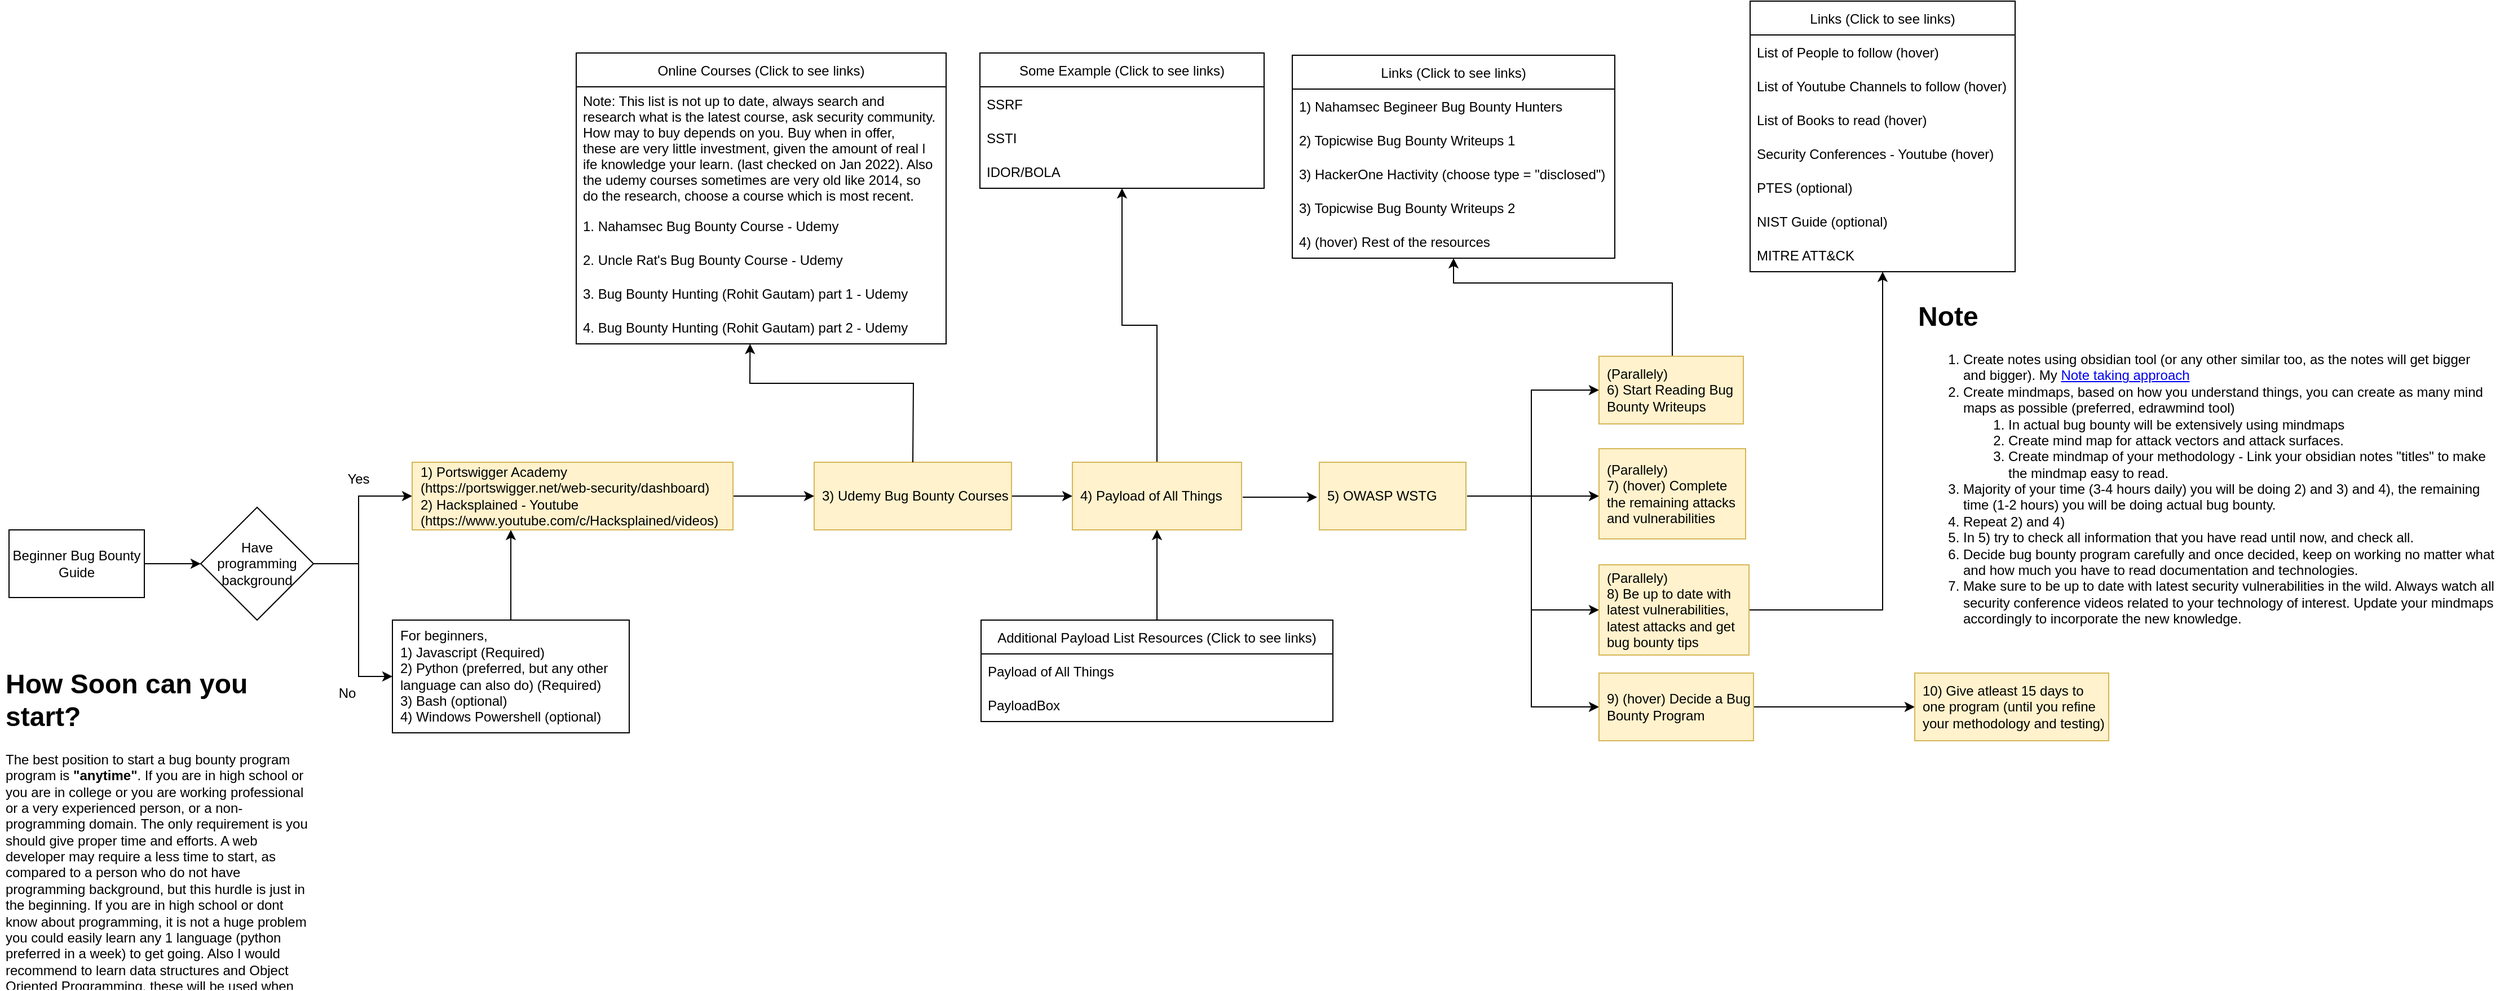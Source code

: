 <mxfile version="16.4.0" type="device" pages="2"><diagram id="ZikHR3m95qK9YOb5Ooth" name="Beginner Bug Bounty Guide"><mxGraphModel dx="2698" dy="1238" grid="0" gridSize="10" guides="1" tooltips="1" connect="1" arrows="1" fold="1" page="0" pageScale="1" pageWidth="850" pageHeight="1100" math="0" shadow="0"><root><mxCell id="0"/><mxCell id="1" parent="0"/><mxCell id="Xof230OjBOCpJgYOQFSc-5" value="" style="edgeStyle=orthogonalEdgeStyle;rounded=0;orthogonalLoop=1;jettySize=auto;html=1;" parent="1" source="Xof230OjBOCpJgYOQFSc-1" target="Xof230OjBOCpJgYOQFSc-4" edge="1"><mxGeometry relative="1" as="geometry"/></mxCell><mxCell id="Xof230OjBOCpJgYOQFSc-1" value="Beginner Bug Bounty Guide" style="rounded=0;whiteSpace=wrap;html=1;" parent="1" vertex="1"><mxGeometry x="-263" y="474" width="120" height="60" as="geometry"/></mxCell><mxCell id="Xof230OjBOCpJgYOQFSc-11" value="" style="edgeStyle=orthogonalEdgeStyle;rounded=0;orthogonalLoop=1;jettySize=auto;html=1;" parent="1" source="Xof230OjBOCpJgYOQFSc-4" edge="1"><mxGeometry relative="1" as="geometry"><Array as="points"><mxPoint x="47" y="504"/><mxPoint x="47" y="444"/></Array><mxPoint x="94.5" y="444" as="targetPoint"/></mxGeometry></mxCell><mxCell id="Xof230OjBOCpJgYOQFSc-13" value="" style="edgeStyle=orthogonalEdgeStyle;rounded=0;orthogonalLoop=1;jettySize=auto;html=1;" parent="1" source="Xof230OjBOCpJgYOQFSc-4" target="Xof230OjBOCpJgYOQFSc-12" edge="1"><mxGeometry relative="1" as="geometry"><Array as="points"><mxPoint x="47" y="504"/><mxPoint x="47" y="604"/></Array></mxGeometry></mxCell><mxCell id="Xof230OjBOCpJgYOQFSc-4" value="Have programming background" style="rhombus;whiteSpace=wrap;html=1;rounded=0;" parent="1" vertex="1"><mxGeometry x="-93" y="454" width="100" height="100" as="geometry"/></mxCell><mxCell id="Xof230OjBOCpJgYOQFSc-21" value="" style="edgeStyle=orthogonalEdgeStyle;rounded=0;orthogonalLoop=1;jettySize=auto;html=1;" parent="1" target="Xof230OjBOCpJgYOQFSc-20" edge="1"><mxGeometry relative="1" as="geometry"><Array as="points"><mxPoint x="1087" y="350"/></Array><mxPoint x="1087" y="444" as="sourcePoint"/></mxGeometry></mxCell><mxCell id="Xof230OjBOCpJgYOQFSc-31" value="" style="edgeStyle=orthogonalEdgeStyle;rounded=0;orthogonalLoop=1;jettySize=auto;html=1;entryX=0;entryY=0.5;entryDx=0;entryDy=0;" parent="1" target="Xof230OjBOCpJgYOQFSc-30" edge="1"><mxGeometry relative="1" as="geometry"><Array as="points"><mxPoint x="1087" y="545"/></Array><mxPoint x="1087" y="444" as="sourcePoint"/></mxGeometry></mxCell><mxCell id="Xof230OjBOCpJgYOQFSc-41" value="" style="edgeStyle=orthogonalEdgeStyle;rounded=0;orthogonalLoop=1;jettySize=auto;html=1;" parent="1" target="Xof230OjBOCpJgYOQFSc-40" edge="1"><mxGeometry relative="1" as="geometry"><Array as="points"><mxPoint x="1087" y="631"/></Array><mxPoint x="1087" y="444" as="sourcePoint"/></mxGeometry></mxCell><mxCell id="Xof230OjBOCpJgYOQFSc-46" value="" style="edgeStyle=orthogonalEdgeStyle;rounded=0;orthogonalLoop=1;jettySize=auto;html=1;startArrow=none;" parent="1" target="Xof230OjBOCpJgYOQFSc-45" edge="1"><mxGeometry relative="1" as="geometry"><Array as="points"><mxPoint x="1052" y="444"/><mxPoint x="1052" y="444"/></Array><mxPoint x="1030" y="444" as="sourcePoint"/></mxGeometry></mxCell><mxCell id="Xof230OjBOCpJgYOQFSc-19" style="edgeStyle=orthogonalEdgeStyle;rounded=0;orthogonalLoop=1;jettySize=auto;html=1;entryX=0.5;entryY=1;entryDx=0;entryDy=0;" parent="1" source="Xof230OjBOCpJgYOQFSc-12" edge="1"><mxGeometry relative="1" as="geometry"><mxPoint x="182" y="474" as="targetPoint"/></mxGeometry></mxCell><mxCell id="Xof230OjBOCpJgYOQFSc-12" value="&lt;span&gt;For beginners,&lt;/span&gt;&lt;br&gt;&lt;span&gt;1) Javascript (Required)&lt;/span&gt;&lt;br&gt;&lt;span&gt;2) Python (preferred, but any other language can also do) (Required)&lt;/span&gt;&lt;br&gt;&lt;span&gt;3) Bash (optional)&lt;/span&gt;&lt;br&gt;&lt;span&gt;4) Windows Powershell (optional)&lt;/span&gt;" style="whiteSpace=wrap;html=1;rounded=0;align=left;spacingLeft=5;" parent="1" vertex="1"><mxGeometry x="77" y="554" width="210" height="100" as="geometry"/></mxCell><mxCell id="Xof230OjBOCpJgYOQFSc-14" value="Yes" style="text;html=1;strokeColor=none;fillColor=none;align=center;verticalAlign=middle;whiteSpace=wrap;rounded=0;" parent="1" vertex="1"><mxGeometry x="17" y="414" width="60" height="30" as="geometry"/></mxCell><mxCell id="Xof230OjBOCpJgYOQFSc-15" value="No" style="text;html=1;strokeColor=none;fillColor=none;align=center;verticalAlign=middle;whiteSpace=wrap;rounded=0;" parent="1" vertex="1"><mxGeometry x="7" y="604" width="60" height="30" as="geometry"/></mxCell><mxCell id="Xof230OjBOCpJgYOQFSc-33" style="edgeStyle=orthogonalEdgeStyle;rounded=0;orthogonalLoop=1;jettySize=auto;html=1;" parent="1" source="Xof230OjBOCpJgYOQFSc-20" target="Xof230OjBOCpJgYOQFSc-23" edge="1"><mxGeometry relative="1" as="geometry"><Array as="points"><mxPoint x="1212" y="255"/><mxPoint x="1018" y="255"/></Array></mxGeometry></mxCell><mxCell id="Xof230OjBOCpJgYOQFSc-20" value="(Parallely)&lt;br&gt;6) Start Reading Bug Bounty Writeups" style="whiteSpace=wrap;html=1;fillColor=#fff2cc;strokeColor=#d6b656;rounded=0;align=left;spacingLeft=5;" parent="1" vertex="1"><mxGeometry x="1147" y="320" width="128" height="60" as="geometry"/></mxCell><mxCell id="Xof230OjBOCpJgYOQFSc-23" value="Links (Click to see links)" style="swimlane;fontStyle=0;childLayout=stackLayout;horizontal=1;startSize=30;horizontalStack=0;resizeParent=1;resizeParentMax=0;resizeLast=0;collapsible=1;marginBottom=0;" parent="1" vertex="1"><mxGeometry x="875" y="53" width="286" height="180" as="geometry"/></mxCell><UserObject label="1) Nahamsec Begineer Bug Bounty Hunters  " link="https://github.com/nahamsec/Resources-for-Beginner-Bug-Bounty-Hunters/tree/master/assets" linkTarget="_blank" id="Xof230OjBOCpJgYOQFSc-24"><mxCell style="text;strokeColor=none;fillColor=none;align=left;verticalAlign=middle;spacingLeft=4;spacingRight=4;overflow=hidden;points=[[0,0.5],[1,0.5]];portConstraint=eastwest;rotatable=0;" parent="Xof230OjBOCpJgYOQFSc-23" vertex="1"><mxGeometry y="30" width="286" height="30" as="geometry"/></mxCell></UserObject><UserObject label="2) Topicwise Bug Bounty Writeups 1" link="https://github.com/devanshbatham/Awesome-Bugbounty-Writeups" linkTarget="_blank" id="Xof230OjBOCpJgYOQFSc-25"><mxCell style="text;strokeColor=none;fillColor=none;align=left;verticalAlign=middle;spacingLeft=4;spacingRight=4;overflow=hidden;points=[[0,0.5],[1,0.5]];portConstraint=eastwest;rotatable=0;" parent="Xof230OjBOCpJgYOQFSc-23" vertex="1"><mxGeometry y="60" width="286" height="30" as="geometry"/></mxCell></UserObject><UserObject label="3) HackerOne Hactivity (choose type = &quot;disclosed&quot;)" link="https://hackerone.com/hacktivity" linkTarget="_blank" id="U4LFZSz3BH9hp5_ZrS64-6"><mxCell style="text;strokeColor=none;fillColor=none;align=left;verticalAlign=middle;spacingLeft=4;spacingRight=4;overflow=hidden;points=[[0,0.5],[1,0.5]];portConstraint=eastwest;rotatable=0;" parent="Xof230OjBOCpJgYOQFSc-23" vertex="1"><mxGeometry y="90" width="286" height="30" as="geometry"/></mxCell></UserObject><UserObject label="3) Topicwise Bug Bounty Writeups 2" link="https://www.bugbountyhunting.com/" id="Xof230OjBOCpJgYOQFSc-26"><mxCell style="text;strokeColor=none;fillColor=none;align=left;verticalAlign=middle;spacingLeft=4;spacingRight=4;overflow=hidden;points=[[0,0.5],[1,0.5]];portConstraint=eastwest;rotatable=0;" parent="Xof230OjBOCpJgYOQFSc-23" vertex="1"><mxGeometry y="120" width="286" height="30" as="geometry"/></mxCell></UserObject><object label="4) (hover) Rest of the resources" one="https://infosecwriteups.com/" tow="https://www.youtube.com/c/BugBountyReportsExplained/videos" three="https://pequalsnp-team.github.io/" id="Xof230OjBOCpJgYOQFSc-39"><mxCell style="text;strokeColor=none;fillColor=none;align=left;verticalAlign=middle;spacingLeft=4;spacingRight=4;overflow=hidden;points=[[0,0.5],[1,0.5]];portConstraint=eastwest;rotatable=0;" parent="Xof230OjBOCpJgYOQFSc-23" vertex="1"><mxGeometry y="150" width="286" height="30" as="geometry"/></mxCell></object><mxCell id="Xof230OjBOCpJgYOQFSc-47" style="edgeStyle=orthogonalEdgeStyle;rounded=0;orthogonalLoop=1;jettySize=auto;html=1;" parent="1" source="Xof230OjBOCpJgYOQFSc-30" target="Xof230OjBOCpJgYOQFSc-34" edge="1"><mxGeometry relative="1" as="geometry"/></mxCell><mxCell id="Xof230OjBOCpJgYOQFSc-30" value="(Parallely)&lt;br&gt;8) Be up to date with latest vulnerabilities, latest attacks and get bug bounty tips" style="whiteSpace=wrap;html=1;align=left;fillColor=#fff2cc;strokeColor=#d6b656;rounded=0;spacingLeft=5;" parent="1" vertex="1"><mxGeometry x="1147" y="505" width="133" height="80" as="geometry"/></mxCell><mxCell id="Xof230OjBOCpJgYOQFSc-34" value="Links (Click to see links)" style="swimlane;fontStyle=0;childLayout=stackLayout;horizontal=1;startSize=30;horizontalStack=0;resizeParent=1;resizeParentMax=0;resizeLast=0;collapsible=1;marginBottom=0;" parent="1" vertex="1"><mxGeometry x="1281" y="5" width="235" height="240" as="geometry"/></mxCell><UserObject label="List of People to follow (hover)" Twitter1="https://github.com/swisskyrepo/PayloadsAllTheThings/blob/master/TWITTER.md" Twitter2="https://github.com/securibee/Twitter-Seclists" id="Xof230OjBOCpJgYOQFSc-35"><mxCell style="text;strokeColor=none;fillColor=none;align=left;verticalAlign=middle;spacingLeft=4;spacingRight=4;overflow=hidden;points=[[0,0.5],[1,0.5]];portConstraint=eastwest;rotatable=0;" parent="Xof230OjBOCpJgYOQFSc-34" vertex="1"><mxGeometry y="30" width="235" height="30" as="geometry"/></mxCell></UserObject><object label="List of Youtube Channels to follow (hover)" Youtube1="https://github.com/swisskyrepo/PayloadsAllTheThings/blob/master/YOUTUBE.md" id="hJ6SZaEzVKJAQh04Z_N3-8"><mxCell style="text;strokeColor=none;fillColor=none;align=left;verticalAlign=middle;spacingLeft=4;spacingRight=4;overflow=hidden;points=[[0,0.5],[1,0.5]];portConstraint=eastwest;rotatable=0;" parent="Xof230OjBOCpJgYOQFSc-34" vertex="1"><mxGeometry y="60" width="235" height="30" as="geometry"/></mxCell></object><object label="List of Books to read (hover)" Books1="https://github.com/swisskyrepo/PayloadsAllTheThings/blob/master/BOOKS.md" id="fcB19h9n-RpTiUDAHUsm-1"><mxCell style="text;strokeColor=none;fillColor=none;align=left;verticalAlign=middle;spacingLeft=4;spacingRight=4;overflow=hidden;points=[[0,0.5],[1,0.5]];portConstraint=eastwest;rotatable=0;" parent="Xof230OjBOCpJgYOQFSc-34" vertex="1"><mxGeometry y="90" width="235" height="30" as="geometry"/></mxCell></object><object label="Security Conferences - Youtube (hover)" One="https://www.youtube.com/user/hitbsecconf/videos" two="https://www.youtube.com/c/BlackHatOfficialYT/videos" id="Xof230OjBOCpJgYOQFSc-36"><mxCell style="text;strokeColor=none;fillColor=none;align=left;verticalAlign=middle;spacingLeft=4;spacingRight=4;overflow=hidden;points=[[0,0.5],[1,0.5]];portConstraint=eastwest;rotatable=0;" parent="Xof230OjBOCpJgYOQFSc-34" vertex="1"><mxGeometry y="120" width="235" height="30" as="geometry"/></mxCell></object><UserObject label="PTES (optional)" link="http://www.pentest-standard.org/index.php/Main_Page" linkTarget="_blank" id="Xof230OjBOCpJgYOQFSc-49"><mxCell style="text;strokeColor=none;fillColor=none;align=left;verticalAlign=middle;spacingLeft=4;spacingRight=4;overflow=hidden;points=[[0,0.5],[1,0.5]];portConstraint=eastwest;rotatable=0;" parent="Xof230OjBOCpJgYOQFSc-34" vertex="1"><mxGeometry y="150" width="235" height="30" as="geometry"/></mxCell></UserObject><UserObject label="NIST Guide (optional)" link="https://csrc.nist.gov/publications/detail/sp/800-115/final" linkTarget="_blank" id="Xof230OjBOCpJgYOQFSc-50"><mxCell style="text;strokeColor=none;fillColor=none;align=left;verticalAlign=middle;spacingLeft=4;spacingRight=4;overflow=hidden;points=[[0,0.5],[1,0.5]];portConstraint=eastwest;rotatable=0;" parent="Xof230OjBOCpJgYOQFSc-34" vertex="1"><mxGeometry y="180" width="235" height="30" as="geometry"/></mxCell></UserObject><UserObject label="MITRE ATT&amp;CK" link="https://attack.mitre.org/" linkTarget="_blank" id="_02s8tGerYHSH4SqCufu-1"><mxCell style="text;strokeColor=none;fillColor=none;align=left;verticalAlign=middle;spacingLeft=4;spacingRight=4;overflow=hidden;points=[[0,0.5],[1,0.5]];portConstraint=eastwest;rotatable=0;" parent="Xof230OjBOCpJgYOQFSc-34" vertex="1"><mxGeometry y="210" width="235" height="30" as="geometry"/></mxCell></UserObject><mxCell id="Xof230OjBOCpJgYOQFSc-43" value="" style="edgeStyle=orthogonalEdgeStyle;rounded=0;orthogonalLoop=1;jettySize=auto;html=1;" parent="1" source="Xof230OjBOCpJgYOQFSc-40" target="Xof230OjBOCpJgYOQFSc-42" edge="1"><mxGeometry relative="1" as="geometry"/></mxCell><object label="9) (hover) Decide a Bug Bounty Program" id="Xof230OjBOCpJgYOQFSc-40"><mxCell style="whiteSpace=wrap;html=1;align=left;fillColor=#fff2cc;strokeColor=#d6b656;rounded=0;spacingLeft=5;" parent="1" vertex="1"><mxGeometry x="1147" y="601" width="137" height="60" as="geometry"/></mxCell></object><mxCell id="Xof230OjBOCpJgYOQFSc-42" value="10) Give atleast 15 days to one program (until you refine your methodology and testing)" style="whiteSpace=wrap;html=1;align=left;fillColor=#fff2cc;strokeColor=#d6b656;rounded=0;spacingLeft=5;" parent="1" vertex="1"><mxGeometry x="1427" y="601" width="172" height="60" as="geometry"/></mxCell><mxCell id="Xof230OjBOCpJgYOQFSc-44" value="&lt;h1&gt;Note&lt;/h1&gt;&lt;p&gt;&lt;/p&gt;&lt;ol&gt;&lt;li&gt;Create notes using obsidian tool (or any other similar too, as the notes will get bigger and bigger). My &lt;a href=&quot;https://takshil-patil529.medium.com/beginner-bug-bounty-guide-part-3-8b979d0f6511#9e9b&quot;&gt;Note taking approach&lt;/a&gt;&lt;/li&gt;&lt;li&gt;Create mindmaps, based on how you understand things, you can create as many mind maps as possible (preferred, edrawmind tool)&lt;/li&gt;&lt;ol&gt;&lt;li&gt;In actual bug bounty will be extensively using mindmaps&lt;/li&gt;&lt;li&gt;Create mind map for attack vectors and attack surfaces.&lt;/li&gt;&lt;li&gt;Create mindmap of your methodology - Link your obsidian notes &quot;titles&quot; to make the mindmap easy to read.&lt;/li&gt;&lt;/ol&gt;&lt;li&gt;Majority of your time (3-4 hours daily) you will be doing 2) and 3) and 4), the remaining time (1-2 hours) you will be doing actual bug bounty.&lt;/li&gt;&lt;li&gt;Repeat 2) and 4)&lt;/li&gt;&lt;li&gt;In 5) try to check all information that you have read until now, and check all.&lt;/li&gt;&lt;li&gt;Decide bug bounty program carefully and once decided, keep on working no matter what and how much you have to read documentation and technologies.&lt;/li&gt;&lt;li&gt;Make sure to be up to date with latest security vulnerabilities in the wild. Always watch all security conference videos related to your technology of interest. Update your mindmaps accordingly to incorporate the new knowledge.&lt;/li&gt;&lt;/ol&gt;&lt;p&gt;&lt;/p&gt;" style="text;html=1;strokeColor=none;fillColor=none;spacing=5;spacingTop=-20;whiteSpace=wrap;overflow=hidden;rounded=0;" parent="1" vertex="1"><mxGeometry x="1425" y="265" width="520" height="320" as="geometry"/></mxCell><object label="(Parallely)&lt;br&gt;7) (hover) Complete the remaining attacks and vulnerabilities" list-of-attacks="https://owasp.org/www-community/attacks/" list-of-vulns="https://owasp.org/www-community/vulnerabilities/" id="Xof230OjBOCpJgYOQFSc-45"><mxCell style="whiteSpace=wrap;html=1;align=left;fillColor=#fff2cc;strokeColor=#d6b656;rounded=0;spacingLeft=5;" parent="1" vertex="1"><mxGeometry x="1147" y="402" width="130" height="80" as="geometry"/></mxCell></object><mxCell id="hJ6SZaEzVKJAQh04Z_N3-2" style="edgeStyle=orthogonalEdgeStyle;rounded=0;orthogonalLoop=1;jettySize=auto;html=1;exitX=1;exitY=0.5;exitDx=0;exitDy=0;entryX=0;entryY=0.5;entryDx=0;entryDy=0;" parent="1" source="MmSVQE4gHTnKzWuyLMOz-1" target="hJ6SZaEzVKJAQh04Z_N3-1" edge="1"><mxGeometry relative="1" as="geometry"><mxPoint x="678" y="444" as="targetPoint"/></mxGeometry></mxCell><mxCell id="MmSVQE4gHTnKzWuyLMOz-1" value="3) Udemy Bug Bounty Courses" style="whiteSpace=wrap;html=1;rounded=0;fillColor=#fff2cc;strokeColor=#d6b656;align=left;spacingLeft=5;" parent="1" vertex="1"><mxGeometry x="451" y="414" width="175" height="60" as="geometry"/></mxCell><mxCell id="MmSVQE4gHTnKzWuyLMOz-6" value="" style="edgeStyle=orthogonalEdgeStyle;rounded=0;orthogonalLoop=1;jettySize=auto;html=1;" parent="1" source="MmSVQE4gHTnKzWuyLMOz-4" target="MmSVQE4gHTnKzWuyLMOz-1" edge="1"><mxGeometry relative="1" as="geometry"/></mxCell><mxCell id="MmSVQE4gHTnKzWuyLMOz-4" value="1) Portswigger Academy&lt;br&gt;(https://portswigger.net/web-security/dashboard)&lt;br&gt;2) Hacksplained - Youtube (https://www.youtube.com/c/Hacksplained/videos)" style="html=1;rounded=0;fillColor=#fff2cc;strokeColor=#d6b656;align=left;spacingLeft=5;whiteSpace=wrap;" parent="1" vertex="1"><mxGeometry x="94.5" y="414" width="284.5" height="60" as="geometry"/></mxCell><mxCell id="MmSVQE4gHTnKzWuyLMOz-7" value="&lt;h1&gt;How Soon can you start?&lt;/h1&gt;&lt;p&gt;The best position to start a bug bounty program program is &lt;b&gt;&quot;anytime&quot;&lt;/b&gt;. If you are in high school or you are in college or you are working professional or a very experienced person, or a non-programming domain. The only requirement is you should give proper time and efforts. A web developer may require a less time to start, as compared to a person who do not have programming background, but this hurdle is just in the beginning. If you are in high school or dont know about programming, it is not a huge problem you could easily learn any 1 language (python preferred in a week) to get going. Also I would recommend to learn data structures and Object Oriented Programming, these will be used when you read source code.&lt;/p&gt;" style="text;html=1;strokeColor=none;fillColor=none;spacing=5;spacingTop=-20;whiteSpace=wrap;overflow=hidden;rounded=0;" parent="1" vertex="1"><mxGeometry x="-271" y="591" width="278" height="291" as="geometry"/></mxCell><mxCell id="MmSVQE4gHTnKzWuyLMOz-8" value="Online Courses (Click to see links)" style="swimlane;fontStyle=0;childLayout=stackLayout;horizontal=1;startSize=30;horizontalStack=0;resizeParent=1;resizeParentMax=0;resizeLast=0;collapsible=1;marginBottom=0;" parent="1" vertex="1"><mxGeometry x="240" y="51" width="328" height="258" as="geometry"/></mxCell><mxCell id="MmSVQE4gHTnKzWuyLMOz-9" value="Note: This list is not up to date, always search and &#10;research what is the latest course, ask security community.&#10;How may to buy depends on you. Buy when in offer, &#10;these are very little investment, given the amount of real l&#10;ife knowledge your learn. (last checked on Jan 2022). Also&#10;the udemy courses sometimes are very old like 2014, so &#10;do the research, choose a course which is most recent." style="text;strokeColor=none;fillColor=none;align=left;verticalAlign=middle;spacingLeft=4;spacingRight=4;overflow=hidden;points=[[0,0.5],[1,0.5]];portConstraint=eastwest;rotatable=0;fontStyle=0" parent="MmSVQE4gHTnKzWuyLMOz-8" vertex="1"><mxGeometry y="30" width="328" height="108" as="geometry"/></mxCell><UserObject label="1. Nahamsec Bug Bounty Course - Udemy" link="https://www.udemy.com/course/intro-to-bug-bounty-by-nahamsec/" linkTarget="_blank" id="MmSVQE4gHTnKzWuyLMOz-10"><mxCell style="text;strokeColor=none;fillColor=none;align=left;verticalAlign=middle;spacingLeft=4;spacingRight=4;overflow=hidden;points=[[0,0.5],[1,0.5]];portConstraint=eastwest;rotatable=0;" parent="MmSVQE4gHTnKzWuyLMOz-8" vertex="1"><mxGeometry y="138" width="328" height="30" as="geometry"/></mxCell></UserObject><UserObject label="2. Uncle Rat's Bug Bounty Course - Udemy" link="https://www.udemy.com/course/uncle-rats-bug-bounty-guide/learn/lecture/25572642?start=0#overview" linkTarget="_blank" id="MmSVQE4gHTnKzWuyLMOz-11"><mxCell style="text;strokeColor=none;fillColor=none;align=left;verticalAlign=middle;spacingLeft=4;spacingRight=4;overflow=hidden;points=[[0,0.5],[1,0.5]];portConstraint=eastwest;rotatable=0;" parent="MmSVQE4gHTnKzWuyLMOz-8" vertex="1"><mxGeometry y="168" width="328" height="30" as="geometry"/></mxCell></UserObject><UserObject label="3. Bug Bounty Hunting (Rohit Gautam) part 1 - Udemy" link="https://www.udemy.com/course/website-hacking-penetration-testing-bug-bounty-hunting-live-attacks/" linkTarget="_blank" id="MmSVQE4gHTnKzWuyLMOz-12"><mxCell style="text;strokeColor=none;fillColor=none;align=left;verticalAlign=middle;spacingLeft=4;spacingRight=4;overflow=hidden;points=[[0,0.5],[1,0.5]];portConstraint=eastwest;rotatable=0;" parent="MmSVQE4gHTnKzWuyLMOz-8" vertex="1"><mxGeometry y="198" width="328" height="30" as="geometry"/></mxCell></UserObject><UserObject label="4. Bug Bounty Hunting (Rohit Gautam) part 2 - Udemy" link="https://www.udemy.com/course/penetration-testing-bug-bounty-hunting-level-2-hacktify/" id="MmSVQE4gHTnKzWuyLMOz-13"><mxCell style="text;strokeColor=none;fillColor=none;align=left;verticalAlign=middle;spacingLeft=4;spacingRight=4;overflow=hidden;points=[[0,0.5],[1,0.5]];portConstraint=eastwest;rotatable=0;" parent="MmSVQE4gHTnKzWuyLMOz-8" vertex="1"><mxGeometry y="228" width="328" height="30" as="geometry"/></mxCell></UserObject><mxCell id="MmSVQE4gHTnKzWuyLMOz-14" value="" style="endArrow=classic;html=1;rounded=0;entryX=0.47;entryY=1;entryDx=0;entryDy=0;entryPerimeter=0;exitX=0.5;exitY=0;exitDx=0;exitDy=0;" parent="1" source="MmSVQE4gHTnKzWuyLMOz-1" target="MmSVQE4gHTnKzWuyLMOz-13" edge="1"><mxGeometry width="50" height="50" relative="1" as="geometry"><mxPoint x="491" y="369" as="sourcePoint"/><mxPoint x="541" y="319" as="targetPoint"/><Array as="points"><mxPoint x="539" y="344"/><mxPoint x="394" y="344"/></Array></mxGeometry></mxCell><mxCell id="hJ6SZaEzVKJAQh04Z_N3-7" style="edgeStyle=orthogonalEdgeStyle;rounded=0;orthogonalLoop=1;jettySize=auto;html=1;" parent="1" source="hJ6SZaEzVKJAQh04Z_N3-1" target="hJ6SZaEzVKJAQh04Z_N3-3" edge="1"><mxGeometry relative="1" as="geometry"/></mxCell><UserObject label="4) Payload of All Things" link="https://github.com/swisskyrepo/PayloadsAllTheThings" linkTarget="_blank" id="hJ6SZaEzVKJAQh04Z_N3-1"><mxCell style="whiteSpace=wrap;html=1;rounded=0;fillColor=#fff2cc;strokeColor=#d6b656;align=left;spacingLeft=5;" parent="1" vertex="1"><mxGeometry x="680" y="414" width="150" height="60" as="geometry"/></mxCell></UserObject><mxCell id="hJ6SZaEzVKJAQh04Z_N3-3" value="Some Example (Click to see links)" style="swimlane;fontStyle=0;childLayout=stackLayout;horizontal=1;startSize=30;horizontalStack=0;resizeParent=1;resizeParentMax=0;resizeLast=0;collapsible=1;marginBottom=0;" parent="1" vertex="1"><mxGeometry x="598" y="51" width="252" height="120" as="geometry"/></mxCell><UserObject label="SSRF" link="https://github.com/swisskyrepo/PayloadsAllTheThings/blob/master/Server%20Side%20Request%20Forgery/README.md" linkTarget="_blank" id="hJ6SZaEzVKJAQh04Z_N3-4"><mxCell style="text;strokeColor=none;fillColor=none;align=left;verticalAlign=middle;spacingLeft=4;spacingRight=4;overflow=hidden;points=[[0,0.5],[1,0.5]];portConstraint=eastwest;rotatable=0;" parent="hJ6SZaEzVKJAQh04Z_N3-3" vertex="1"><mxGeometry y="30" width="252" height="30" as="geometry"/></mxCell></UserObject><UserObject label="SSTI" link="https://github.com/swisskyrepo/PayloadsAllTheThings/blob/master/Server%20Side%20Template%20Injection/README.md" linkTarget="_blank" id="hJ6SZaEzVKJAQh04Z_N3-5"><mxCell style="text;strokeColor=none;fillColor=none;align=left;verticalAlign=middle;spacingLeft=4;spacingRight=4;overflow=hidden;points=[[0,0.5],[1,0.5]];portConstraint=eastwest;rotatable=0;" parent="hJ6SZaEzVKJAQh04Z_N3-3" vertex="1"><mxGeometry y="60" width="252" height="30" as="geometry"/></mxCell></UserObject><UserObject label="IDOR/BOLA" link="https://github.com/swisskyrepo/PayloadsAllTheThings/blob/master/Insecure%20Direct%20Object%20References/README.md" linkTarget="_blank" id="hJ6SZaEzVKJAQh04Z_N3-6"><mxCell style="text;strokeColor=none;fillColor=none;align=left;verticalAlign=middle;spacingLeft=4;spacingRight=4;overflow=hidden;points=[[0,0.5],[1,0.5]];portConstraint=eastwest;rotatable=0;" parent="hJ6SZaEzVKJAQh04Z_N3-3" vertex="1"><mxGeometry y="90" width="252" height="30" as="geometry"/></mxCell></UserObject><UserObject label="5) OWASP WSTG&amp;nbsp;&lt;span style=&quot;color: rgba(0 , 0 , 0 , 0) ; font-family: monospace ; font-size: 0px&quot;&gt;%3CmxGraphModel%3E%3Croot%3E%3CmxCell%20id%3D%220%22%2F%3E%3CmxCell%20id%3D%221%22%20parent%3D%220%22%2F%3E%3CmxCell%20id%3D%222%22%20style%3D%22edgeStyle%3DorthogonalEdgeStyle%3Brounded%3D0%3BorthogonalLoop%3D1%3BjettySize%3Dauto%3Bhtml%3D1%3BexitX%3D1%3BexitY%3D0.5%3BexitDx%3D0%3BexitDy%3D0%3BentryX%3D0%3BentryY%3D0.5%3BentryDx%3D0%3BentryDy%3D0%3B%22%20edge%3D%221%22%20parent%3D%221%22%3E%3CmxGeometry%20relative%3D%221%22%20as%3D%22geometry%22%3E%3CmxPoint%20x%3D%22680%22%20y%3D%22444%22%20as%3D%22targetPoint%22%2F%3E%3CmxPoint%20x%3D%22626%22%20y%3D%22444%22%20as%3D%22sourcePoint%22%2F%3E%3C%2FmxGeometry%3E%3C%2FmxCell%3E%3C%2Froot%3E%3C%2FmxGraphModel%3E&lt;/span&gt;" link="https://owasp.org/www-project-web-security-testing-guide/latest/" linkTarget="_blank" id="HWlIVI21igIHyX8Ofn8_-1"><mxCell style="whiteSpace=wrap;html=1;rounded=0;fillColor=#fff2cc;strokeColor=#d6b656;align=left;spacingLeft=5;" parent="1" vertex="1"><mxGeometry x="899" y="414" width="130" height="60" as="geometry"/></mxCell></UserObject><mxCell id="HWlIVI21igIHyX8Ofn8_-4" style="edgeStyle=orthogonalEdgeStyle;rounded=0;orthogonalLoop=1;jettySize=auto;html=1;" parent="1" edge="1"><mxGeometry relative="1" as="geometry"><mxPoint x="897" y="445" as="targetPoint"/><mxPoint x="831" y="445" as="sourcePoint"/></mxGeometry></mxCell><mxCell id="2ym2PpujTpkCFjnNbPMn-6" style="edgeStyle=orthogonalEdgeStyle;rounded=0;orthogonalLoop=1;jettySize=auto;html=1;entryX=0.5;entryY=1;entryDx=0;entryDy=0;" edge="1" parent="1" source="2ym2PpujTpkCFjnNbPMn-2" target="hJ6SZaEzVKJAQh04Z_N3-1"><mxGeometry relative="1" as="geometry"/></mxCell><mxCell id="2ym2PpujTpkCFjnNbPMn-2" value="Additional Payload List Resources (Click to see links)" style="swimlane;fontStyle=0;childLayout=stackLayout;horizontal=1;startSize=30;horizontalStack=0;resizeParent=1;resizeParentMax=0;resizeLast=0;collapsible=1;marginBottom=0;" vertex="1" parent="1"><mxGeometry x="599" y="554" width="312" height="90" as="geometry"/></mxCell><UserObject label="Payload of All Things" link="https://github.com/swisskyrepo/PayloadsAllTheThings" linkTarget="_blank" id="2ym2PpujTpkCFjnNbPMn-3"><mxCell style="text;strokeColor=none;fillColor=none;align=left;verticalAlign=middle;spacingLeft=4;spacingRight=4;overflow=hidden;points=[[0,0.5],[1,0.5]];portConstraint=eastwest;rotatable=0;" vertex="1" parent="2ym2PpujTpkCFjnNbPMn-2"><mxGeometry y="30" width="312" height="30" as="geometry"/></mxCell></UserObject><UserObject label="PayloadBox" link="https://github.com/orgs/payloadbox/repositories" linkTarget="_blank" id="2ym2PpujTpkCFjnNbPMn-4"><mxCell style="text;strokeColor=none;fillColor=none;align=left;verticalAlign=middle;spacingLeft=4;spacingRight=4;overflow=hidden;points=[[0,0.5],[1,0.5]];portConstraint=eastwest;rotatable=0;" vertex="1" parent="2ym2PpujTpkCFjnNbPMn-2"><mxGeometry y="60" width="312" height="30" as="geometry"/></mxCell></UserObject></root></mxGraphModel></diagram><diagram id="fr__hVA0zZx0z3aRJqKh" name="Approach to Secure Web Application"><mxGraphModel dx="2058" dy="1238" grid="0" gridSize="10" guides="1" tooltips="1" connect="1" arrows="1" fold="1" page="1" pageScale="1" pageWidth="850" pageHeight="1100" math="0" shadow="0"><root><mxCell id="W502gN32-4tvwfI5qZOc-0"/><mxCell id="W502gN32-4tvwfI5qZOc-1" parent="W502gN32-4tvwfI5qZOc-0"/><mxCell id="W502gN32-4tvwfI5qZOc-4" value="" style="edgeStyle=orthogonalEdgeStyle;rounded=0;orthogonalLoop=1;jettySize=auto;html=1;" parent="W502gN32-4tvwfI5qZOc-1" source="W502gN32-4tvwfI5qZOc-2" target="W502gN32-4tvwfI5qZOc-3" edge="1"><mxGeometry relative="1" as="geometry"/></mxCell><mxCell id="W502gN32-4tvwfI5qZOc-2" value="Approach to Secure Web Application (Overview)" style="rounded=0;whiteSpace=wrap;html=1;" parent="W502gN32-4tvwfI5qZOc-1" vertex="1"><mxGeometry x="80" y="340" width="120" height="60" as="geometry"/></mxCell><mxCell id="W502gN32-4tvwfI5qZOc-14" value="" style="edgeStyle=orthogonalEdgeStyle;rounded=0;orthogonalLoop=1;jettySize=auto;html=1;" parent="W502gN32-4tvwfI5qZOc-1" source="W502gN32-4tvwfI5qZOc-3" target="W502gN32-4tvwfI5qZOc-13" edge="1"><mxGeometry relative="1" as="geometry"/></mxCell><mxCell id="W502gN32-4tvwfI5qZOc-3" value="DEVELOPMENT: Build website with Security in Mind" style="whiteSpace=wrap;html=1;rounded=0;" parent="W502gN32-4tvwfI5qZOc-1" vertex="1"><mxGeometry x="280" y="340" width="120" height="60" as="geometry"/></mxCell><mxCell id="W502gN32-4tvwfI5qZOc-7" value="" style="endArrow=none;html=1;rounded=0;entryX=0.5;entryY=1;entryDx=0;entryDy=0;" parent="W502gN32-4tvwfI5qZOc-1" target="W502gN32-4tvwfI5qZOc-3" edge="1"><mxGeometry width="50" height="50" relative="1" as="geometry"><mxPoint x="340" y="800" as="sourcePoint"/><mxPoint x="420" y="600" as="targetPoint"/></mxGeometry></mxCell><mxCell id="W502gN32-4tvwfI5qZOc-8" value="Secure Coding Practice" style="rounded=0;whiteSpace=wrap;html=1;" parent="W502gN32-4tvwfI5qZOc-1" vertex="1"><mxGeometry x="220" y="450" width="120" height="60" as="geometry"/></mxCell><mxCell id="W502gN32-4tvwfI5qZOc-9" value="Code Security Audit/Review in SDLC" style="rounded=0;whiteSpace=wrap;html=1;" parent="W502gN32-4tvwfI5qZOc-1" vertex="1"><mxGeometry x="220" y="550" width="120" height="60" as="geometry"/></mxCell><mxCell id="W502gN32-4tvwfI5qZOc-12" value="&lt;h1&gt;Test End to End&lt;/h1&gt;&lt;span style=&quot;text-align: center&quot;&gt;Frequent audit should should be done not only to the application code, but also &lt;b&gt;libraries that use it should also be analyzed for bugs.&lt;/b&gt; Even though your code is secure but the library is exploitable,&lt;/span&gt;&lt;p&gt;&lt;span&gt;.&lt;/span&gt;&lt;/p&gt;" style="text;html=1;strokeColor=none;fillColor=none;spacing=5;spacingTop=-20;whiteSpace=wrap;overflow=hidden;rounded=0;" parent="W502gN32-4tvwfI5qZOc-1" vertex="1"><mxGeometry x="150" y="657" width="190" height="139" as="geometry"/></mxCell><mxCell id="W502gN32-4tvwfI5qZOc-19" value="" style="edgeStyle=orthogonalEdgeStyle;rounded=0;orthogonalLoop=1;jettySize=auto;html=1;" parent="W502gN32-4tvwfI5qZOc-1" source="W502gN32-4tvwfI5qZOc-13" target="W502gN32-4tvwfI5qZOc-18" edge="1"><mxGeometry relative="1" as="geometry"/></mxCell><mxCell id="W502gN32-4tvwfI5qZOc-13" value="CONTINEOUS TESTING: Hire a good Web App pentester" style="whiteSpace=wrap;html=1;rounded=0;" parent="W502gN32-4tvwfI5qZOc-1" vertex="1"><mxGeometry x="480" y="340" width="120" height="60" as="geometry"/></mxCell><mxCell id="W502gN32-4tvwfI5qZOc-15" value="" style="endArrow=none;html=1;rounded=0;entryX=0.5;entryY=1;entryDx=0;entryDy=0;" parent="W502gN32-4tvwfI5qZOc-1" target="W502gN32-4tvwfI5qZOc-13" edge="1"><mxGeometry width="50" height="50" relative="1" as="geometry"><mxPoint x="540" y="800" as="sourcePoint"/><mxPoint x="539.5" y="420" as="targetPoint"/></mxGeometry></mxCell><mxCell id="W502gN32-4tvwfI5qZOc-16" value="The goal here is to test for low hanging fruits as it has to be done more frequently" style="rounded=0;whiteSpace=wrap;html=1;" parent="W502gN32-4tvwfI5qZOc-1" vertex="1"><mxGeometry x="420" y="450" width="120" height="60" as="geometry"/></mxCell><mxCell id="W502gN32-4tvwfI5qZOc-17" value="Dont expect an pentester to find all possible vulnerabilities, and all attack vectors, as it requires a lot of time to do so. It is not a problem of complexity, given a good pentester." style="rounded=0;whiteSpace=wrap;html=1;" parent="W502gN32-4tvwfI5qZOc-1" vertex="1"><mxGeometry x="420" y="550" width="120" height="160" as="geometry"/></mxCell><mxCell id="W502gN32-4tvwfI5qZOc-18" value="START A BUG BOUNTY PROGRAM" style="whiteSpace=wrap;html=1;rounded=0;" parent="W502gN32-4tvwfI5qZOc-1" vertex="1"><mxGeometry x="680" y="340" width="120" height="60" as="geometry"/></mxCell><mxCell id="W502gN32-4tvwfI5qZOc-20" value="" style="endArrow=none;html=1;rounded=0;entryX=0.5;entryY=1;entryDx=0;entryDy=0;" parent="W502gN32-4tvwfI5qZOc-1" target="W502gN32-4tvwfI5qZOc-18" edge="1"><mxGeometry width="50" height="50" relative="1" as="geometry"><mxPoint x="740" y="810" as="sourcePoint"/><mxPoint x="750" y="410" as="targetPoint"/></mxGeometry></mxCell><mxCell id="W502gN32-4tvwfI5qZOc-21" value="One should not start a bug bounty program directly, you should only start if the you think you have a good security posture." style="rounded=0;whiteSpace=wrap;html=1;" parent="W502gN32-4tvwfI5qZOc-1" vertex="1"><mxGeometry x="620" y="450" width="120" height="110" as="geometry"/></mxCell><mxCell id="W502gN32-4tvwfI5qZOc-22" value="Instead of hiring more experienced web app pentester, it is always better to give the problem to a 100's of them. This is what is the reason people should go for bug bounty programs." style="rounded=0;whiteSpace=wrap;html=1;" parent="W502gN32-4tvwfI5qZOc-1" vertex="1"><mxGeometry x="620" y="600" width="120" height="150" as="geometry"/></mxCell></root></mxGraphModel></diagram></mxfile>